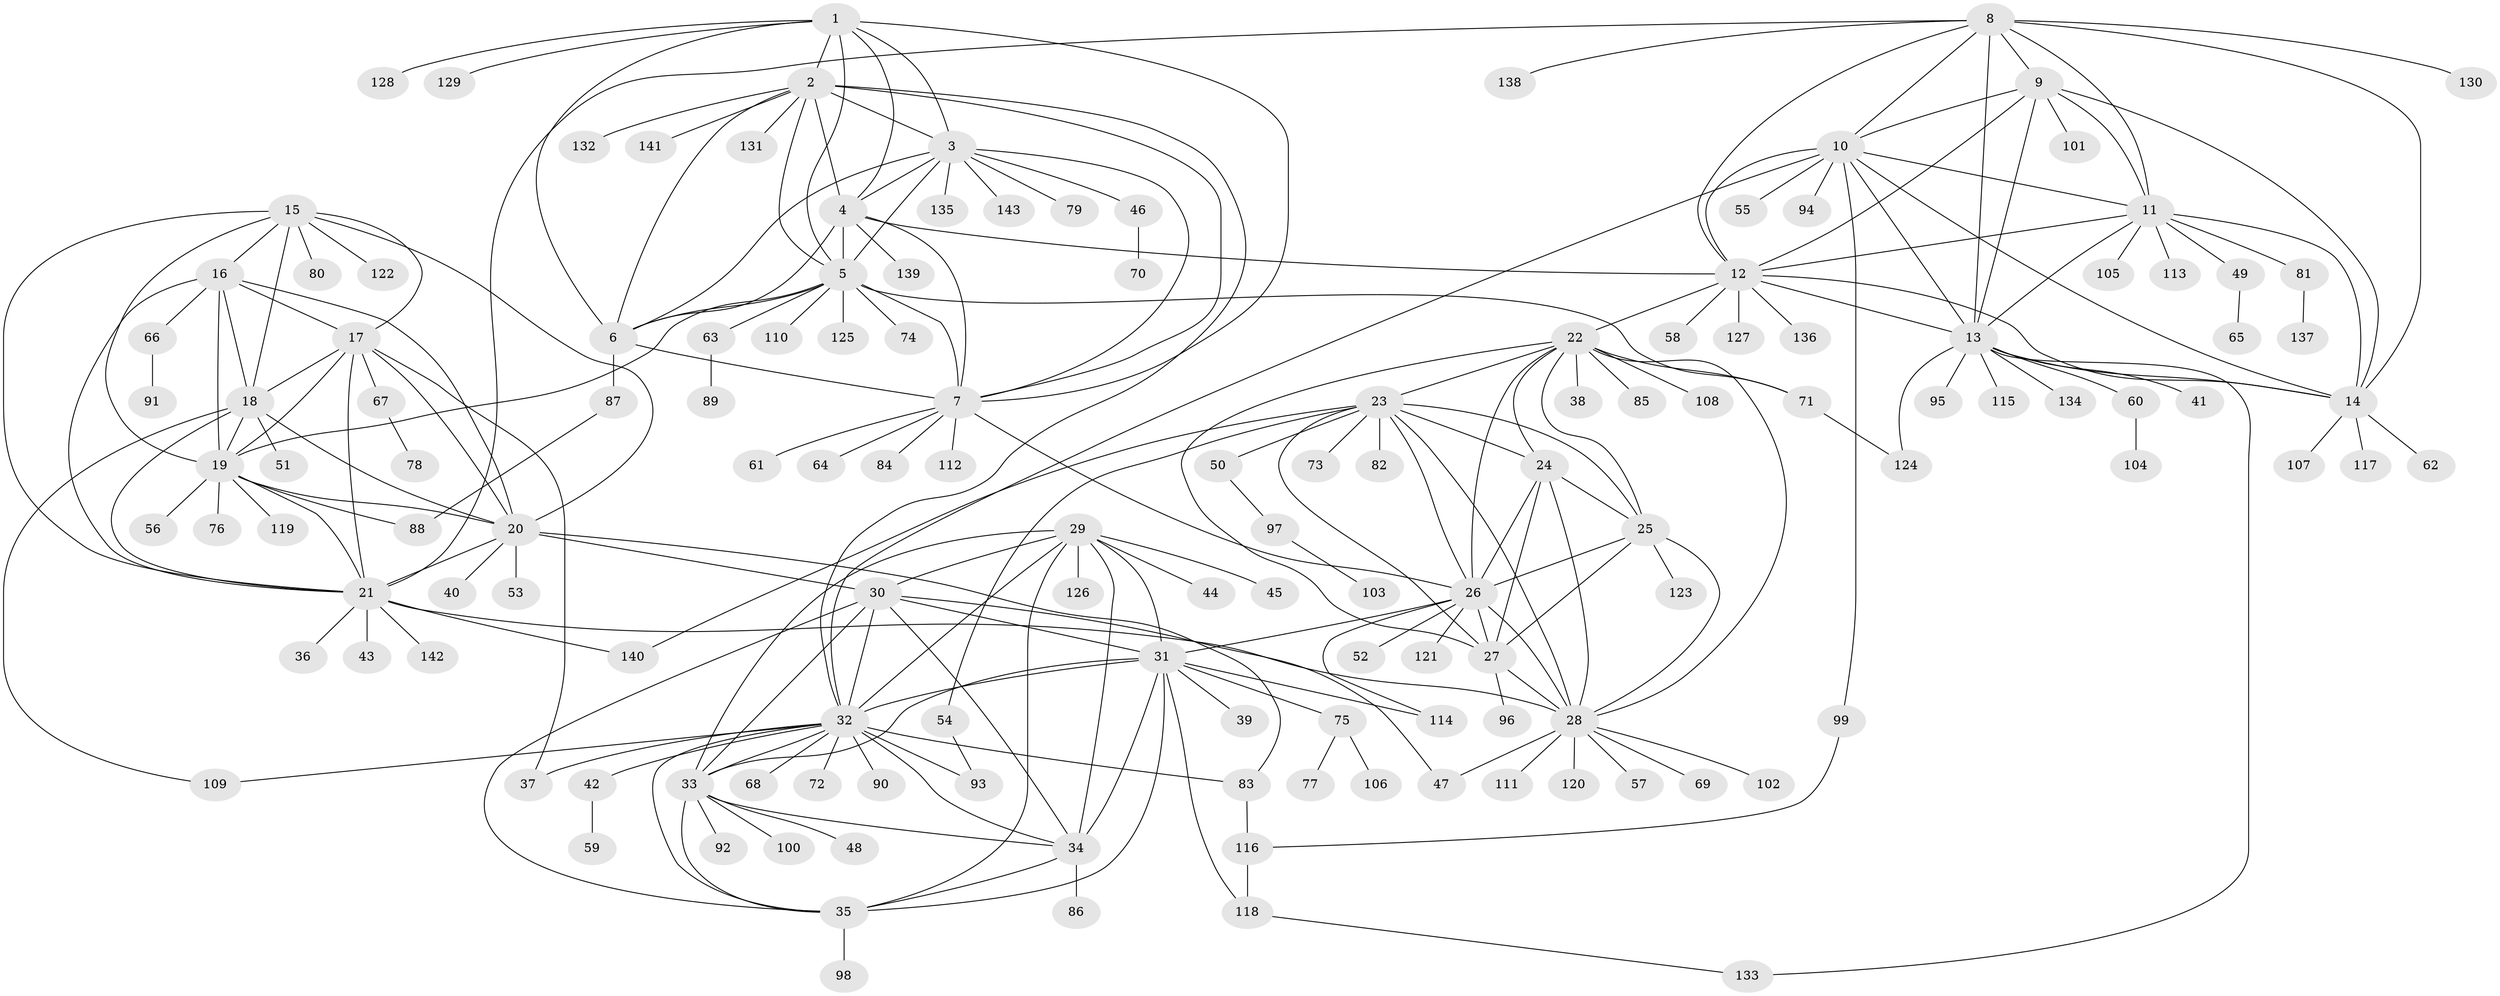 // Generated by graph-tools (version 1.1) at 2025/37/03/09/25 02:37:33]
// undirected, 143 vertices, 236 edges
graph export_dot {
graph [start="1"]
  node [color=gray90,style=filled];
  1;
  2;
  3;
  4;
  5;
  6;
  7;
  8;
  9;
  10;
  11;
  12;
  13;
  14;
  15;
  16;
  17;
  18;
  19;
  20;
  21;
  22;
  23;
  24;
  25;
  26;
  27;
  28;
  29;
  30;
  31;
  32;
  33;
  34;
  35;
  36;
  37;
  38;
  39;
  40;
  41;
  42;
  43;
  44;
  45;
  46;
  47;
  48;
  49;
  50;
  51;
  52;
  53;
  54;
  55;
  56;
  57;
  58;
  59;
  60;
  61;
  62;
  63;
  64;
  65;
  66;
  67;
  68;
  69;
  70;
  71;
  72;
  73;
  74;
  75;
  76;
  77;
  78;
  79;
  80;
  81;
  82;
  83;
  84;
  85;
  86;
  87;
  88;
  89;
  90;
  91;
  92;
  93;
  94;
  95;
  96;
  97;
  98;
  99;
  100;
  101;
  102;
  103;
  104;
  105;
  106;
  107;
  108;
  109;
  110;
  111;
  112;
  113;
  114;
  115;
  116;
  117;
  118;
  119;
  120;
  121;
  122;
  123;
  124;
  125;
  126;
  127;
  128;
  129;
  130;
  131;
  132;
  133;
  134;
  135;
  136;
  137;
  138;
  139;
  140;
  141;
  142;
  143;
  1 -- 2;
  1 -- 3;
  1 -- 4;
  1 -- 5;
  1 -- 6;
  1 -- 7;
  1 -- 128;
  1 -- 129;
  2 -- 3;
  2 -- 4;
  2 -- 5;
  2 -- 6;
  2 -- 7;
  2 -- 32;
  2 -- 131;
  2 -- 132;
  2 -- 141;
  3 -- 4;
  3 -- 5;
  3 -- 6;
  3 -- 7;
  3 -- 46;
  3 -- 79;
  3 -- 135;
  3 -- 143;
  4 -- 5;
  4 -- 6;
  4 -- 7;
  4 -- 12;
  4 -- 139;
  5 -- 6;
  5 -- 7;
  5 -- 19;
  5 -- 63;
  5 -- 71;
  5 -- 74;
  5 -- 110;
  5 -- 125;
  6 -- 7;
  6 -- 87;
  7 -- 26;
  7 -- 61;
  7 -- 64;
  7 -- 84;
  7 -- 112;
  8 -- 9;
  8 -- 10;
  8 -- 11;
  8 -- 12;
  8 -- 13;
  8 -- 14;
  8 -- 21;
  8 -- 130;
  8 -- 138;
  9 -- 10;
  9 -- 11;
  9 -- 12;
  9 -- 13;
  9 -- 14;
  9 -- 101;
  10 -- 11;
  10 -- 12;
  10 -- 13;
  10 -- 14;
  10 -- 32;
  10 -- 55;
  10 -- 94;
  10 -- 99;
  11 -- 12;
  11 -- 13;
  11 -- 14;
  11 -- 49;
  11 -- 81;
  11 -- 105;
  11 -- 113;
  12 -- 13;
  12 -- 14;
  12 -- 22;
  12 -- 58;
  12 -- 127;
  12 -- 136;
  13 -- 14;
  13 -- 41;
  13 -- 60;
  13 -- 95;
  13 -- 115;
  13 -- 124;
  13 -- 133;
  13 -- 134;
  14 -- 62;
  14 -- 107;
  14 -- 117;
  15 -- 16;
  15 -- 17;
  15 -- 18;
  15 -- 19;
  15 -- 20;
  15 -- 21;
  15 -- 80;
  15 -- 122;
  16 -- 17;
  16 -- 18;
  16 -- 19;
  16 -- 20;
  16 -- 21;
  16 -- 66;
  17 -- 18;
  17 -- 19;
  17 -- 20;
  17 -- 21;
  17 -- 37;
  17 -- 67;
  18 -- 19;
  18 -- 20;
  18 -- 21;
  18 -- 51;
  18 -- 109;
  19 -- 20;
  19 -- 21;
  19 -- 56;
  19 -- 76;
  19 -- 88;
  19 -- 119;
  20 -- 21;
  20 -- 30;
  20 -- 40;
  20 -- 53;
  20 -- 83;
  21 -- 28;
  21 -- 36;
  21 -- 43;
  21 -- 140;
  21 -- 142;
  22 -- 23;
  22 -- 24;
  22 -- 25;
  22 -- 26;
  22 -- 27;
  22 -- 28;
  22 -- 38;
  22 -- 71;
  22 -- 85;
  22 -- 108;
  23 -- 24;
  23 -- 25;
  23 -- 26;
  23 -- 27;
  23 -- 28;
  23 -- 50;
  23 -- 54;
  23 -- 73;
  23 -- 82;
  23 -- 140;
  24 -- 25;
  24 -- 26;
  24 -- 27;
  24 -- 28;
  25 -- 26;
  25 -- 27;
  25 -- 28;
  25 -- 123;
  26 -- 27;
  26 -- 28;
  26 -- 31;
  26 -- 52;
  26 -- 114;
  26 -- 121;
  27 -- 28;
  27 -- 96;
  28 -- 47;
  28 -- 57;
  28 -- 69;
  28 -- 102;
  28 -- 111;
  28 -- 120;
  29 -- 30;
  29 -- 31;
  29 -- 32;
  29 -- 33;
  29 -- 34;
  29 -- 35;
  29 -- 44;
  29 -- 45;
  29 -- 126;
  30 -- 31;
  30 -- 32;
  30 -- 33;
  30 -- 34;
  30 -- 35;
  30 -- 47;
  31 -- 32;
  31 -- 33;
  31 -- 34;
  31 -- 35;
  31 -- 39;
  31 -- 75;
  31 -- 114;
  31 -- 118;
  32 -- 33;
  32 -- 34;
  32 -- 35;
  32 -- 37;
  32 -- 42;
  32 -- 68;
  32 -- 72;
  32 -- 83;
  32 -- 90;
  32 -- 93;
  32 -- 109;
  33 -- 34;
  33 -- 35;
  33 -- 48;
  33 -- 92;
  33 -- 100;
  34 -- 35;
  34 -- 86;
  35 -- 98;
  42 -- 59;
  46 -- 70;
  49 -- 65;
  50 -- 97;
  54 -- 93;
  60 -- 104;
  63 -- 89;
  66 -- 91;
  67 -- 78;
  71 -- 124;
  75 -- 77;
  75 -- 106;
  81 -- 137;
  83 -- 116;
  87 -- 88;
  97 -- 103;
  99 -- 116;
  116 -- 118;
  118 -- 133;
}
